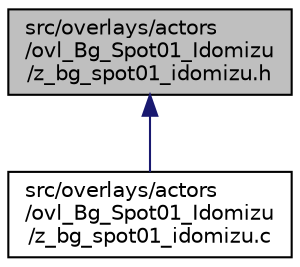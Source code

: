 digraph "src/overlays/actors/ovl_Bg_Spot01_Idomizu/z_bg_spot01_idomizu.h"
{
 // LATEX_PDF_SIZE
  edge [fontname="Helvetica",fontsize="10",labelfontname="Helvetica",labelfontsize="10"];
  node [fontname="Helvetica",fontsize="10",shape=record];
  Node1 [label="src/overlays/actors\l/ovl_Bg_Spot01_Idomizu\l/z_bg_spot01_idomizu.h",height=0.2,width=0.4,color="black", fillcolor="grey75", style="filled", fontcolor="black",tooltip=" "];
  Node1 -> Node2 [dir="back",color="midnightblue",fontsize="10",style="solid",fontname="Helvetica"];
  Node2 [label="src/overlays/actors\l/ovl_Bg_Spot01_Idomizu\l/z_bg_spot01_idomizu.c",height=0.2,width=0.4,color="black", fillcolor="white", style="filled",URL="$d0/ded/z__bg__spot01__idomizu_8c.html",tooltip=" "];
}
